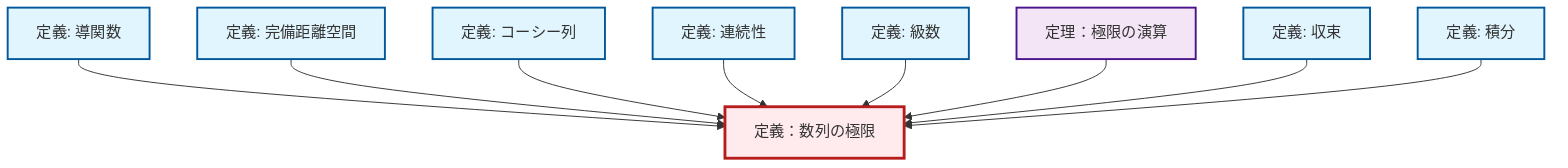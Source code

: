 graph TD
    classDef definition fill:#e1f5fe,stroke:#01579b,stroke-width:2px
    classDef theorem fill:#f3e5f5,stroke:#4a148c,stroke-width:2px
    classDef axiom fill:#fff3e0,stroke:#e65100,stroke-width:2px
    classDef example fill:#e8f5e9,stroke:#1b5e20,stroke-width:2px
    classDef current fill:#ffebee,stroke:#b71c1c,stroke-width:3px
    def-complete-metric-space["定義: 完備距離空間"]:::definition
    def-derivative["定義: 導関数"]:::definition
    def-continuity["定義: 連続性"]:::definition
    def-convergence["定義: 収束"]:::definition
    def-cauchy-sequence["定義: コーシー列"]:::definition
    def-integral["定義: 積分"]:::definition
    def-series["定義: 級数"]:::definition
    def-limit["定義：数列の極限"]:::definition
    thm-limit-arithmetic["定理：極限の演算"]:::theorem
    def-derivative --> def-limit
    def-complete-metric-space --> def-limit
    def-cauchy-sequence --> def-limit
    def-continuity --> def-limit
    def-series --> def-limit
    thm-limit-arithmetic --> def-limit
    def-convergence --> def-limit
    def-integral --> def-limit
    class def-limit current